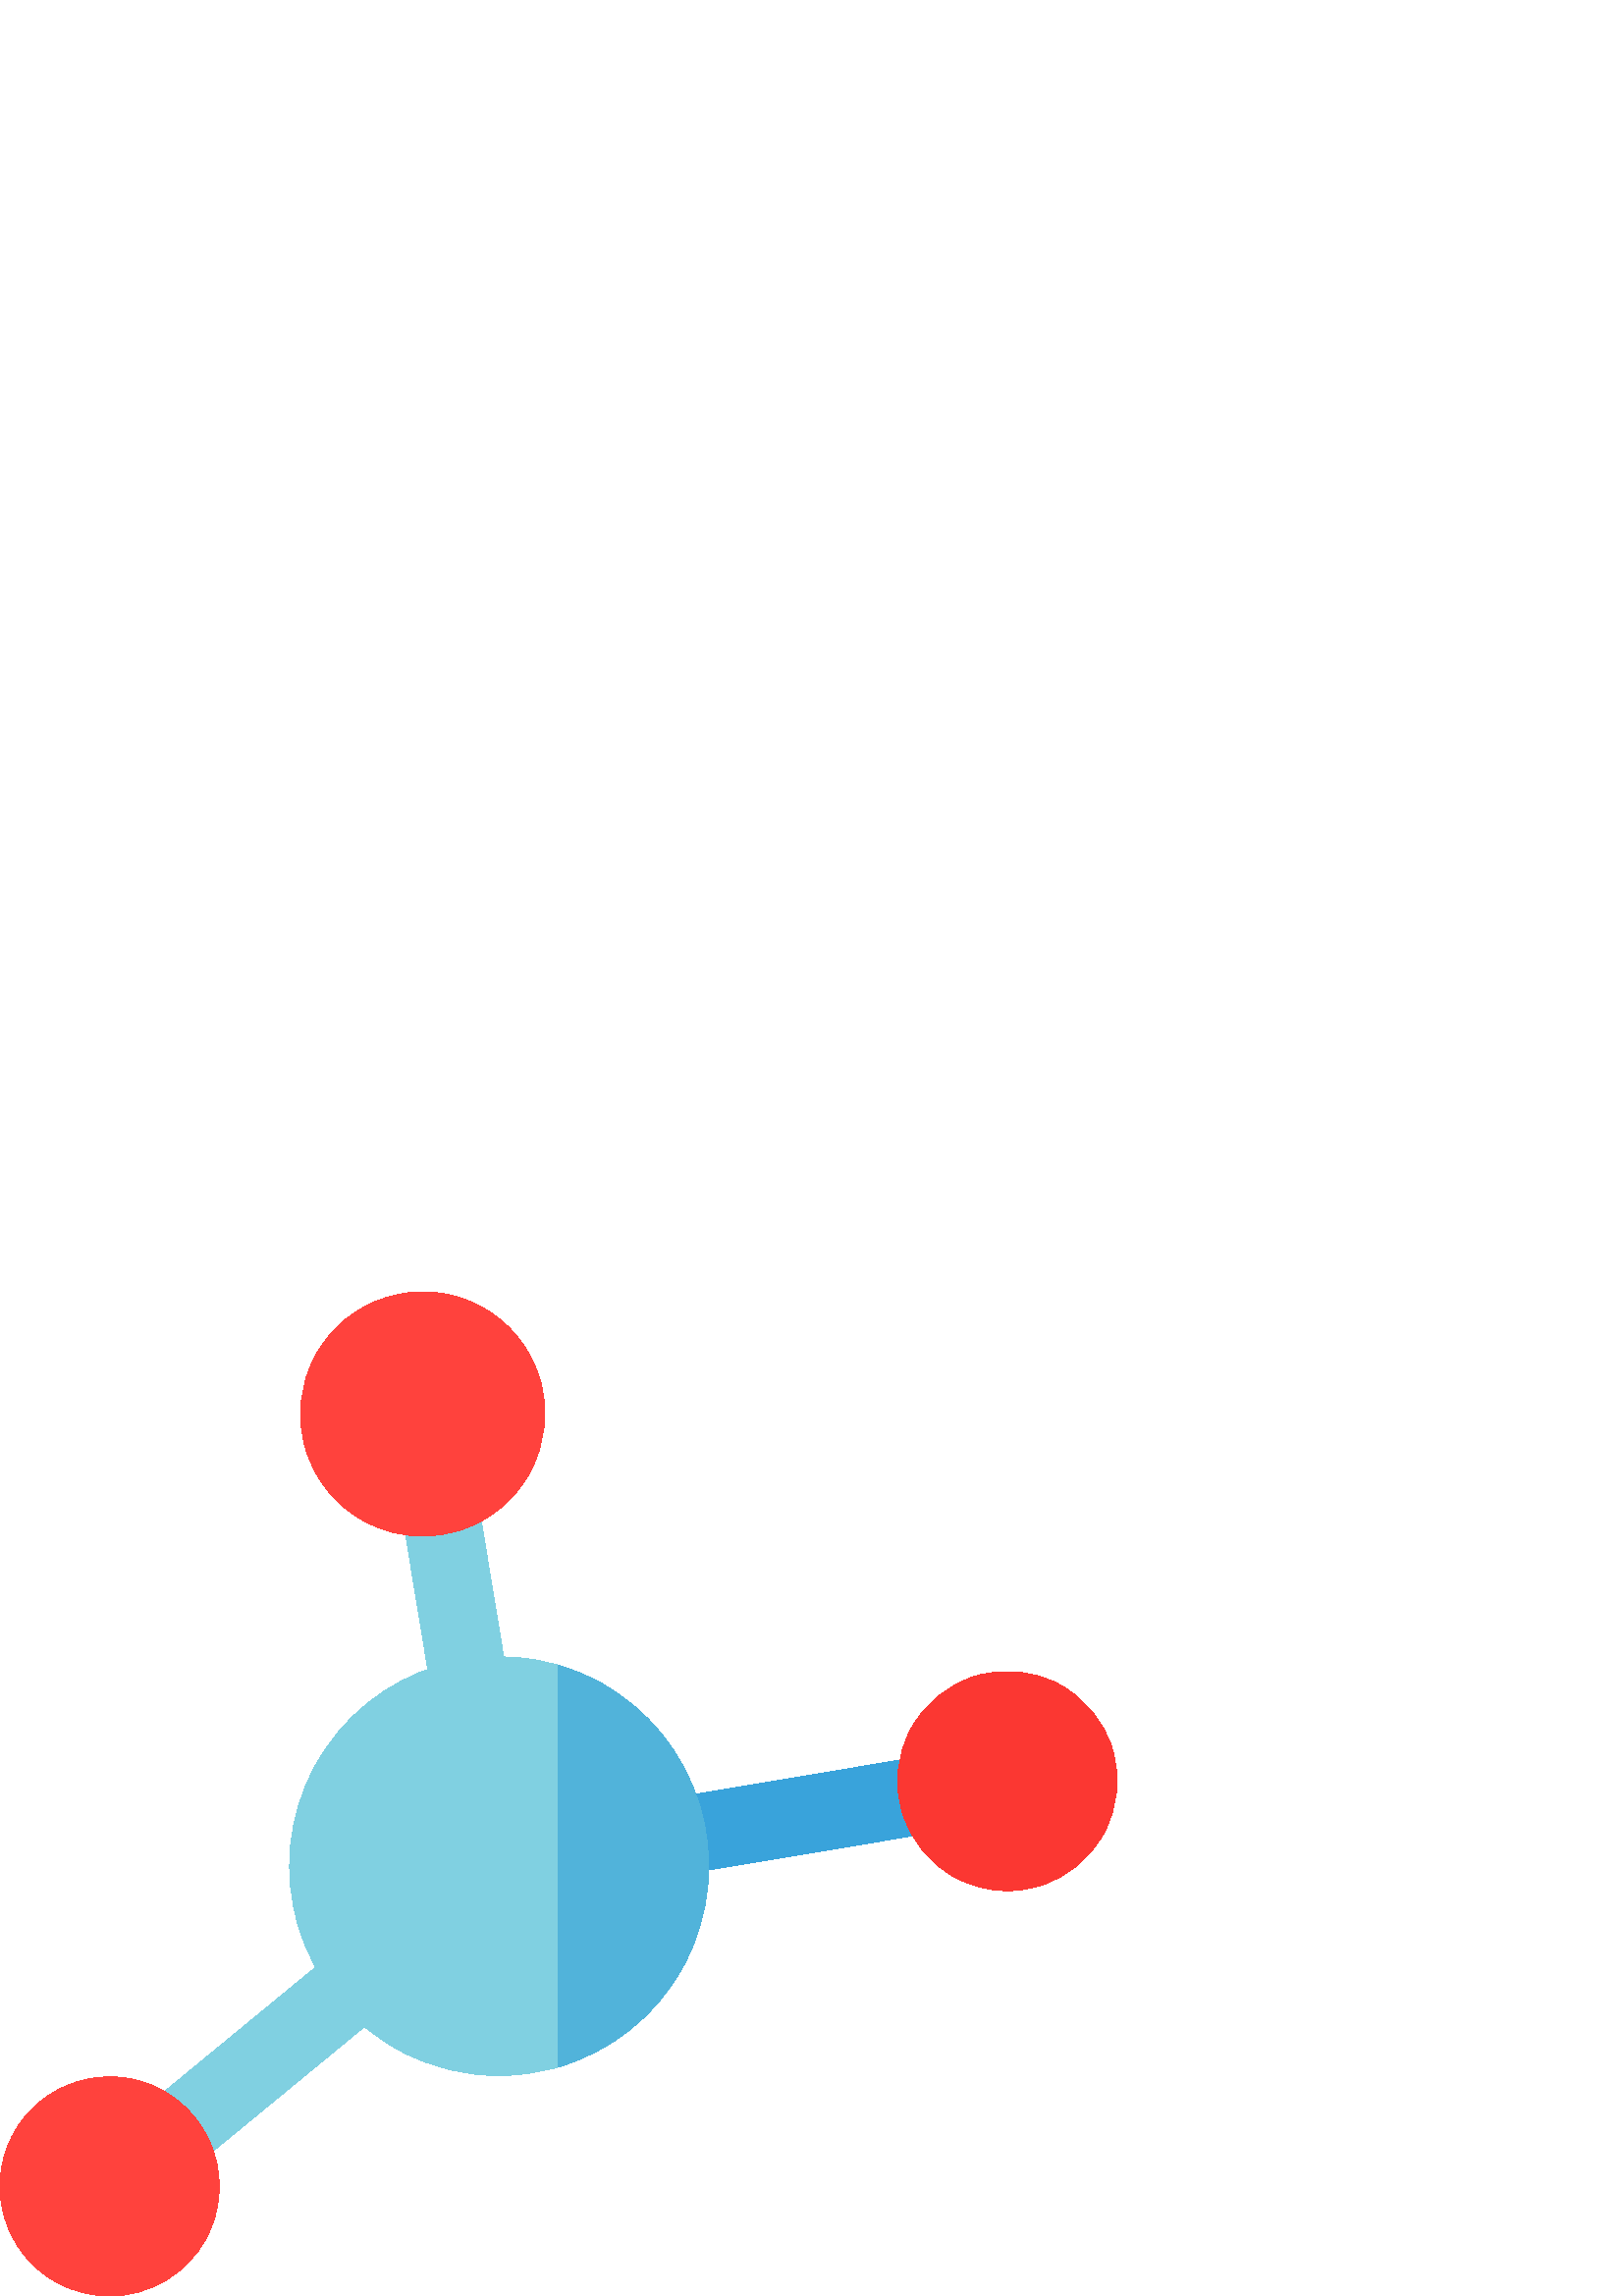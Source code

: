 %!PS-Adobe-3.0 EPSF-3.0
%%Pages: 1
%%DocumentData: Clean7Bit
%%LanguageLevel: 2
%%BoundingBox: 0 -1 410 369
%%EndComments
%%BeginProlog
save
50 dict begin
/q { gsave } bind def
/Q { grestore } bind def
/cm { 6 array astore concat } bind def
/w { setlinewidth } bind def
/J { setlinecap } bind def
/j { setlinejoin } bind def
/M { setmiterlimit } bind def
/d { setdash } bind def
/m { moveto } bind def
/l { lineto } bind def
/c { curveto } bind def
/h { closepath } bind def
/re { exch dup neg 3 1 roll 5 3 roll moveto 0 rlineto
      0 exch rlineto 0 rlineto closepath } bind def
/S { stroke } bind def
/f { fill } bind def
/f* { eofill } bind def
/n { newpath } bind def
/W { clip } bind def
/W* { eoclip } bind def
/BT { } bind def
/ET { } bind def
/pdfmark where { pop globaldict /?pdfmark /exec load put }
    { globaldict begin /?pdfmark /pop load def /pdfmark
    /cleartomark load def end } ifelse
/BDC { mark 3 1 roll /BDC pdfmark } bind def
/EMC { mark /EMC pdfmark } bind def
/cairo_store_point { /cairo_point_y exch def /cairo_point_x exch def } def
/Tj { show currentpoint cairo_store_point } bind def
/TJ {
  {
    dup
    type /stringtype eq
    { show } { -0.001 mul 0 cairo_font_matrix dtransform rmoveto } ifelse
  } forall
  currentpoint cairo_store_point
} bind def
/cairo_selectfont { cairo_font_matrix aload pop pop pop 0 0 6 array astore
    cairo_font exch selectfont cairo_point_x cairo_point_y moveto } bind def
/Tf { pop /cairo_font exch def /cairo_font_matrix where
      { pop cairo_selectfont } if } bind def
/Td { matrix translate cairo_font_matrix matrix concatmatrix dup
      /cairo_font_matrix exch def dup 4 get exch 5 get cairo_store_point
      /cairo_font where { pop cairo_selectfont } if } bind def
/Tm { 2 copy 8 2 roll 6 array astore /cairo_font_matrix exch def
      cairo_store_point /cairo_font where { pop cairo_selectfont } if } bind def
/g { setgray } bind def
/rg { setrgbcolor } bind def
/d1 { setcachedevice } bind def
%%EndProlog
%%BeginSetup
%%EndSetup
%%Page: 1 1
%%BeginPageSetup
%%PageBoundingBox: 0 -1 410 369
%%EndPageSetup
q 0 -1 410 370 rectclip q
0.224 0.639 0.859 rg
244.895 153.922 m 238.137 153.922 232.172 158.797 231.016 165.684 c 229.73
 173.359 234.91 180.621 242.582 181.906 c 341.293 198.449 l 348.977 199.734
 356.23 194.555 357.52 186.883 c 358.805 179.207 353.625 171.945 345.953
 170.66 c 247.238 154.117 l 246.453 153.984 245.668 153.922 244.895 153.922
 c h
244.895 153.922 m f
0.984 0.216 0.196 rg
369.324 148.644 m 362.82 148.644 356.379 150.238 350.477 153.383 c 341 
158.43 334.055 166.867 330.922 177.141 c 327.789 187.41 328.84 198.289 333.891
 207.766 c 338.938 217.246 347.375 224.191 357.645 227.324 c 367.918 230.457
 378.793 229.402 388.273 224.355 c 397.754 219.309 404.699 210.871 407.832
 200.602 c 410.965 190.328 409.91 179.449 404.863 169.973 c 399.816 160.492
 391.379 153.547 381.105 150.414 c 377.23 149.23 373.266 148.644 369.324
 148.644 c h
369.324 148.644 m f
0.502 0.816 0.882 rg
60.383 42.699 m 56.316 42.699 52.277 44.453 49.492 47.844 c 44.551 53.852
 45.418 62.73 51.43 67.672 c 125.609 128.668 l 131.621 133.609 140.5 132.742
 145.441 126.73 c 150.383 120.723 149.516 111.844 143.508 106.902 c 69.324
 45.906 l 66.703 43.75 63.535 42.699 60.383 42.699 c h
60.383 42.699 m f
172.816 205.461 m 166.043 205.461 160.066 210.359 158.93 217.262 c 147.023
 289.551 l 145.758 297.227 150.957 304.477 158.633 305.738 c 166.312 307
 173.559 301.805 174.824 294.129 c 186.734 221.844 l 188 214.164 182.801
 206.914 175.121 205.652 c 174.348 205.523 173.574 205.461 172.816 205.461
 c h
172.816 205.461 m f
182.902 80.824 m 170.73 80.824 158.395 83.719 146.918 89.828 c 128.805 
99.473 115.531 115.598 109.543 135.227 c 103.555 154.855 105.57 175.641 
115.215 193.758 c 135.129 231.148 181.75 245.371 219.145 225.461 c 256.539
 205.547 270.762 158.926 250.852 121.531 c 237.047 95.609 210.406 80.824
 182.902 80.824 c h
238.414 128.152 m 238.422 128.152 l h
238.414 128.152 m f
1 0.259 0.239 rg
154.941 278.687 m 147.699 278.687 140.523 280.461 133.949 283.965 c 123.391
 289.586 115.652 298.984 112.164 310.426 c 108.672 321.867 109.848 333.984
 115.469 344.543 c 127.078 366.336 154.254 374.625 176.051 363.023 c 186.609
 357.398 194.344 348.004 197.836 336.559 c 201.324 325.117 200.152 313 194.527
 302.441 c 188.906 291.887 179.508 284.148 168.066 280.656 c 163.746 279.34
 159.332 278.687 154.941 278.687 c h
182.094 309.062 m 182.102 309.062 l h
182.094 309.062 m f
40.133 -0 m 33.762 -0 27.305 1.516 21.301 4.711 c 1.734 15.133 -5.707 39.531
 4.711 59.098 c 15.133 78.664 39.527 86.105 59.098 75.687 c 78.664 65.266
 86.105 40.871 75.688 21.301 c 68.465 7.738 54.523 -0 40.133 -0 c h
63.25 27.926 m 63.262 27.926 l h
63.25 27.926 m f
0.318 0.702 0.855 rg
219.145 225.461 m 214.484 227.941 209.68 229.894 204.801 231.336 c 204.801
 84.008 l 223.879 89.652 240.781 102.625 250.852 121.531 c 270.762 158.926
 256.539 205.547 219.145 225.461 c h
238.414 128.152 m 238.422 128.152 l h
238.414 128.152 m f
Q Q
showpage
%%Trailer
end restore
%%EOF
